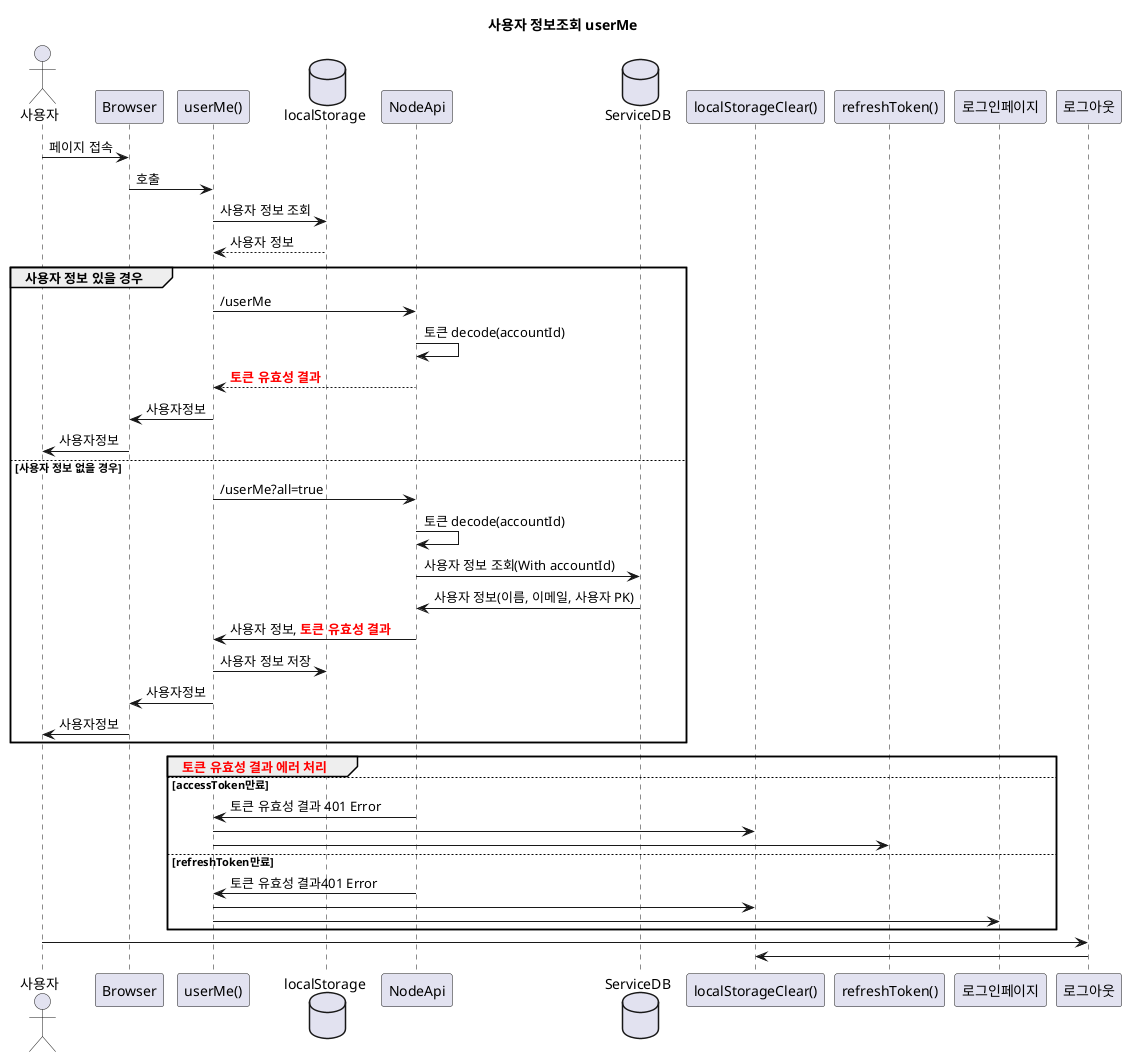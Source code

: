 @startuml
title 사용자 정보조회 userMe

actor 사용자
사용자 -> Browser : 페이지 접속
Browser -> "userMe()" : 호출
database localStorage
"userMe()" -> localStorage : 사용자 정보 조회
localStorage --> "userMe()" : 사용자 정보
group 사용자 정보 있을 경우
"userMe()" -> NodeApi : /userMe
NodeApi -> NodeApi : 토큰 decode(accountId)
NodeApi --> "userMe()" : <font color=red><b>토큰 유효성 결과
"userMe()" -> Browser : 사용자정보
Browser -> 사용자 : 사용자정보
else 사용자 정보 없을 경우
database ServiceDB
"userMe()" -> NodeApi : /userMe?all=true
NodeApi -> NodeApi : 토큰 decode(accountId)
NodeApi -> ServiceDB : 사용자 정보 조회(With accountId)
ServiceDB -> NodeApi : 사용자 정보(이름, 이메일, 사용자 PK)
NodeApi -> "userMe()" : 사용자 정보, <font color=red><b>토큰 유효성 결과
"userMe()" -> localStorage : 사용자 정보 저장
"userMe()" -> Browser : 사용자정보
Browser -> 사용자 : 사용자정보
end

group <font color=red>토큰 유효성 결과 에러 처리
else accessToken만료
NodeApi -> "userMe()" : 토큰 유효성 결과 401 Error
"userMe()" -> "localStorageClear()"
"userMe()" -> "refreshToken()"
else refreshToken만료
NodeApi -> "userMe()" : 토큰 유효성 결과401 Error
"userMe()" -> "localStorageClear()"
"userMe()" -> 로그인페이지
end

사용자 -> 로그아웃
로그아웃 ->  "localStorageClear()"

'사용자 -> 로그인페이지
'로그인페이지 ->  "localStorageClear()"
@enduml
